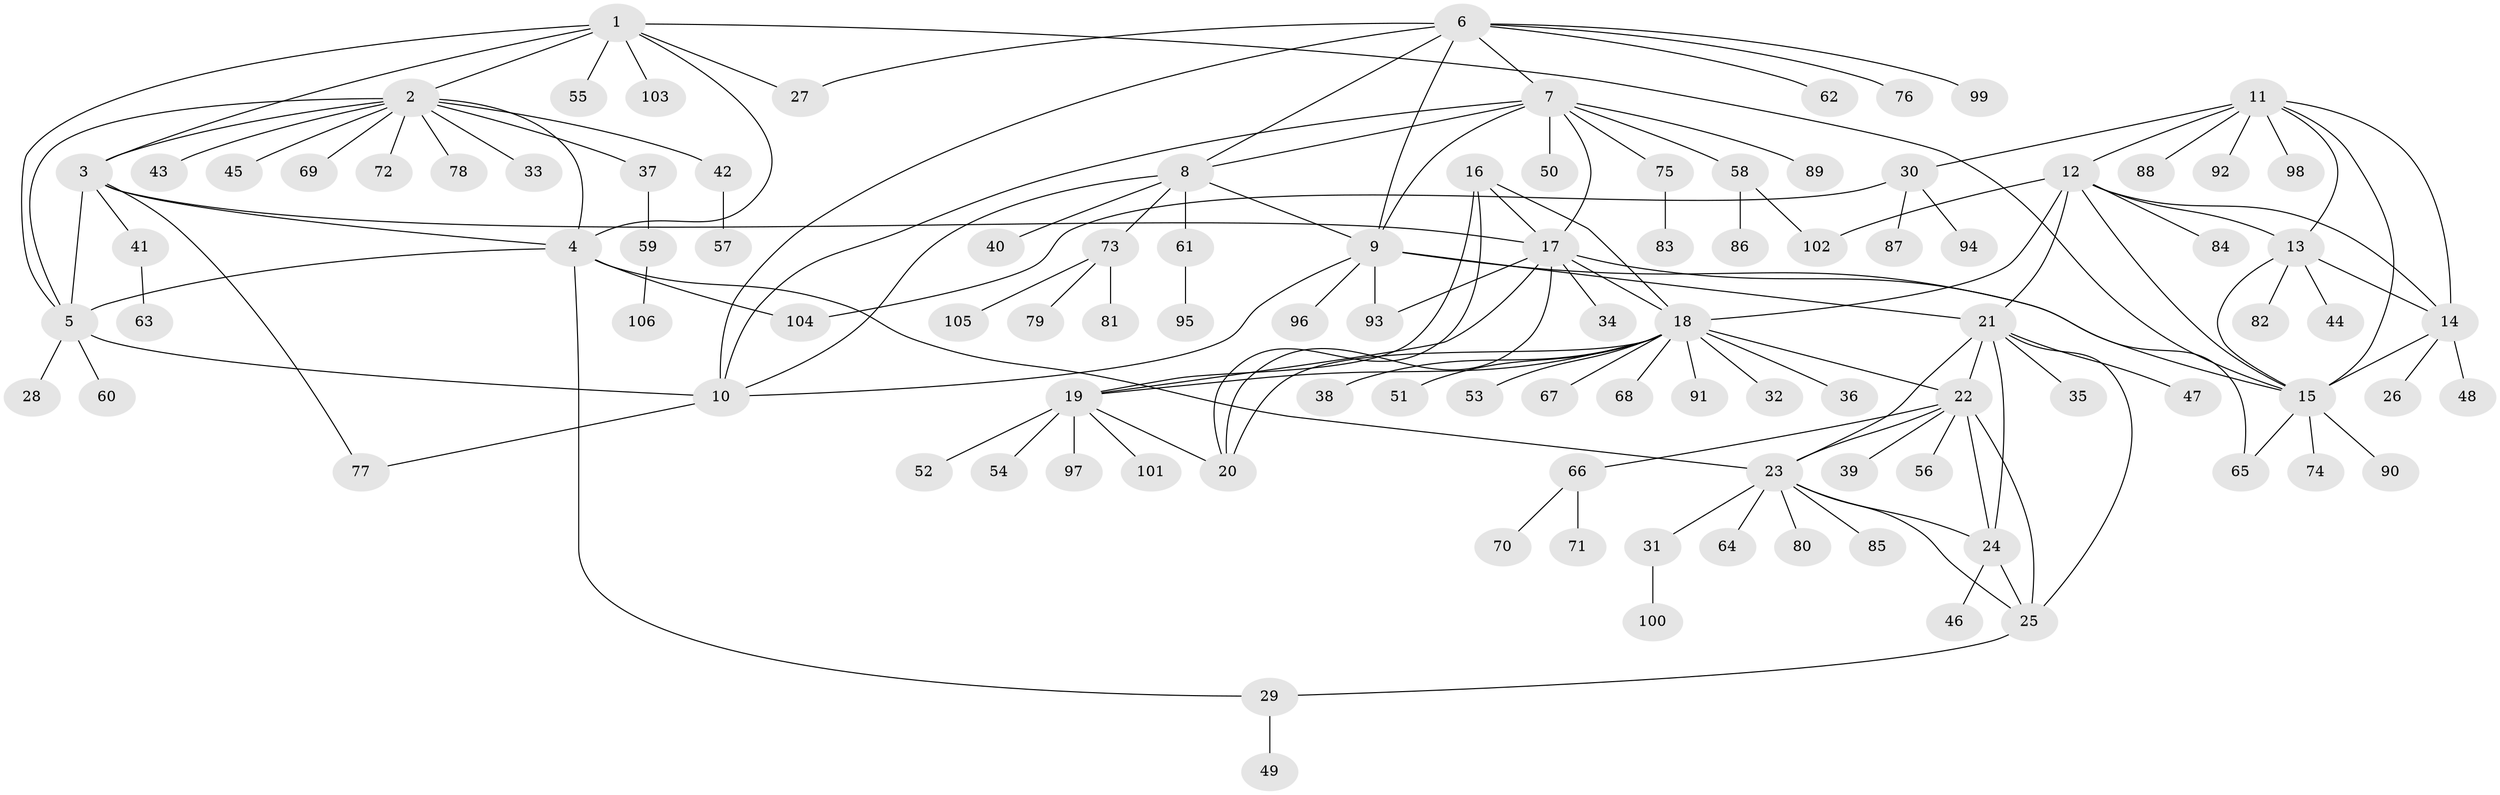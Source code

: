 // coarse degree distribution, {1: 0.59375, 7: 0.0625, 5: 0.125, 2: 0.03125, 8: 0.03125, 12: 0.03125, 6: 0.0625, 3: 0.03125, 4: 0.03125}
// Generated by graph-tools (version 1.1) at 2025/37/03/04/25 23:37:35]
// undirected, 106 vertices, 148 edges
graph export_dot {
  node [color=gray90,style=filled];
  1;
  2;
  3;
  4;
  5;
  6;
  7;
  8;
  9;
  10;
  11;
  12;
  13;
  14;
  15;
  16;
  17;
  18;
  19;
  20;
  21;
  22;
  23;
  24;
  25;
  26;
  27;
  28;
  29;
  30;
  31;
  32;
  33;
  34;
  35;
  36;
  37;
  38;
  39;
  40;
  41;
  42;
  43;
  44;
  45;
  46;
  47;
  48;
  49;
  50;
  51;
  52;
  53;
  54;
  55;
  56;
  57;
  58;
  59;
  60;
  61;
  62;
  63;
  64;
  65;
  66;
  67;
  68;
  69;
  70;
  71;
  72;
  73;
  74;
  75;
  76;
  77;
  78;
  79;
  80;
  81;
  82;
  83;
  84;
  85;
  86;
  87;
  88;
  89;
  90;
  91;
  92;
  93;
  94;
  95;
  96;
  97;
  98;
  99;
  100;
  101;
  102;
  103;
  104;
  105;
  106;
  1 -- 2;
  1 -- 3;
  1 -- 4;
  1 -- 5;
  1 -- 15;
  1 -- 27;
  1 -- 55;
  1 -- 103;
  2 -- 3;
  2 -- 4;
  2 -- 5;
  2 -- 33;
  2 -- 37;
  2 -- 42;
  2 -- 43;
  2 -- 45;
  2 -- 69;
  2 -- 72;
  2 -- 78;
  3 -- 4;
  3 -- 5;
  3 -- 17;
  3 -- 41;
  3 -- 77;
  4 -- 5;
  4 -- 23;
  4 -- 29;
  4 -- 104;
  5 -- 10;
  5 -- 28;
  5 -- 60;
  6 -- 7;
  6 -- 8;
  6 -- 9;
  6 -- 10;
  6 -- 27;
  6 -- 62;
  6 -- 76;
  6 -- 99;
  7 -- 8;
  7 -- 9;
  7 -- 10;
  7 -- 17;
  7 -- 50;
  7 -- 58;
  7 -- 75;
  7 -- 89;
  8 -- 9;
  8 -- 10;
  8 -- 40;
  8 -- 61;
  8 -- 73;
  9 -- 10;
  9 -- 15;
  9 -- 21;
  9 -- 93;
  9 -- 96;
  10 -- 77;
  11 -- 12;
  11 -- 13;
  11 -- 14;
  11 -- 15;
  11 -- 30;
  11 -- 88;
  11 -- 92;
  11 -- 98;
  12 -- 13;
  12 -- 14;
  12 -- 15;
  12 -- 18;
  12 -- 21;
  12 -- 84;
  12 -- 102;
  13 -- 14;
  13 -- 15;
  13 -- 44;
  13 -- 82;
  14 -- 15;
  14 -- 26;
  14 -- 48;
  15 -- 65;
  15 -- 74;
  15 -- 90;
  16 -- 17;
  16 -- 18;
  16 -- 19;
  16 -- 20;
  17 -- 18;
  17 -- 19;
  17 -- 20;
  17 -- 34;
  17 -- 65;
  17 -- 93;
  18 -- 19;
  18 -- 20;
  18 -- 22;
  18 -- 32;
  18 -- 36;
  18 -- 38;
  18 -- 51;
  18 -- 53;
  18 -- 67;
  18 -- 68;
  18 -- 91;
  19 -- 20;
  19 -- 52;
  19 -- 54;
  19 -- 97;
  19 -- 101;
  21 -- 22;
  21 -- 23;
  21 -- 24;
  21 -- 25;
  21 -- 35;
  21 -- 47;
  22 -- 23;
  22 -- 24;
  22 -- 25;
  22 -- 39;
  22 -- 56;
  22 -- 66;
  23 -- 24;
  23 -- 25;
  23 -- 31;
  23 -- 64;
  23 -- 80;
  23 -- 85;
  24 -- 25;
  24 -- 46;
  25 -- 29;
  29 -- 49;
  30 -- 87;
  30 -- 94;
  30 -- 104;
  31 -- 100;
  37 -- 59;
  41 -- 63;
  42 -- 57;
  58 -- 86;
  58 -- 102;
  59 -- 106;
  61 -- 95;
  66 -- 70;
  66 -- 71;
  73 -- 79;
  73 -- 81;
  73 -- 105;
  75 -- 83;
}
